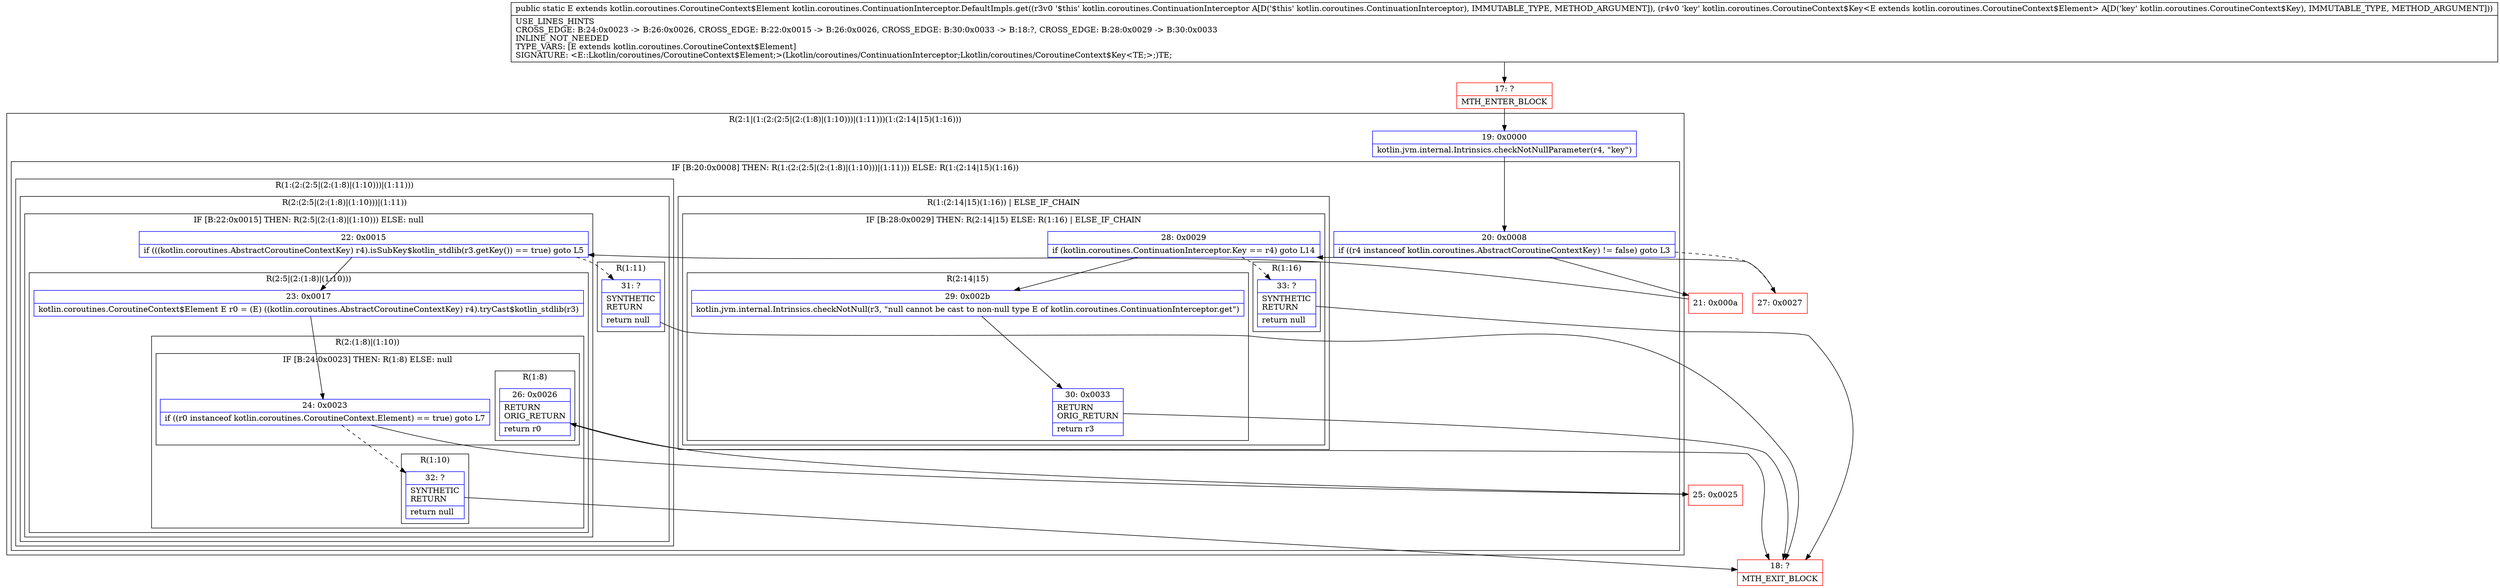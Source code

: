 digraph "CFG forkotlin.coroutines.ContinuationInterceptor.DefaultImpls.get(Lkotlin\/coroutines\/ContinuationInterceptor;Lkotlin\/coroutines\/CoroutineContext$Key;)Lkotlin\/coroutines\/CoroutineContext$Element;" {
subgraph cluster_Region_1221790000 {
label = "R(2:1|(1:(2:(2:5|(2:(1:8)|(1:10)))|(1:11)))(1:(2:14|15)(1:16)))";
node [shape=record,color=blue];
Node_19 [shape=record,label="{19\:\ 0x0000|kotlin.jvm.internal.Intrinsics.checkNotNullParameter(r4, \"key\")\l}"];
subgraph cluster_IfRegion_967098684 {
label = "IF [B:20:0x0008] THEN: R(1:(2:(2:5|(2:(1:8)|(1:10)))|(1:11))) ELSE: R(1:(2:14|15)(1:16))";
node [shape=record,color=blue];
Node_20 [shape=record,label="{20\:\ 0x0008|if ((r4 instanceof kotlin.coroutines.AbstractCoroutineContextKey) != false) goto L3\l}"];
subgraph cluster_Region_1106533400 {
label = "R(1:(2:(2:5|(2:(1:8)|(1:10)))|(1:11)))";
node [shape=record,color=blue];
subgraph cluster_Region_800172373 {
label = "R(2:(2:5|(2:(1:8)|(1:10)))|(1:11))";
node [shape=record,color=blue];
subgraph cluster_IfRegion_2147200794 {
label = "IF [B:22:0x0015] THEN: R(2:5|(2:(1:8)|(1:10))) ELSE: null";
node [shape=record,color=blue];
Node_22 [shape=record,label="{22\:\ 0x0015|if (((kotlin.coroutines.AbstractCoroutineContextKey) r4).isSubKey$kotlin_stdlib(r3.getKey()) == true) goto L5\l}"];
subgraph cluster_Region_880917865 {
label = "R(2:5|(2:(1:8)|(1:10)))";
node [shape=record,color=blue];
Node_23 [shape=record,label="{23\:\ 0x0017|kotlin.coroutines.CoroutineContext$Element E r0 = (E) ((kotlin.coroutines.AbstractCoroutineContextKey) r4).tryCast$kotlin_stdlib(r3)\l}"];
subgraph cluster_Region_1615408376 {
label = "R(2:(1:8)|(1:10))";
node [shape=record,color=blue];
subgraph cluster_IfRegion_618744316 {
label = "IF [B:24:0x0023] THEN: R(1:8) ELSE: null";
node [shape=record,color=blue];
Node_24 [shape=record,label="{24\:\ 0x0023|if ((r0 instanceof kotlin.coroutines.CoroutineContext.Element) == true) goto L7\l}"];
subgraph cluster_Region_880248883 {
label = "R(1:8)";
node [shape=record,color=blue];
Node_26 [shape=record,label="{26\:\ 0x0026|RETURN\lORIG_RETURN\l|return r0\l}"];
}
}
subgraph cluster_Region_54438005 {
label = "R(1:10)";
node [shape=record,color=blue];
Node_32 [shape=record,label="{32\:\ ?|SYNTHETIC\lRETURN\l|return null\l}"];
}
}
}
}
subgraph cluster_Region_568808006 {
label = "R(1:11)";
node [shape=record,color=blue];
Node_31 [shape=record,label="{31\:\ ?|SYNTHETIC\lRETURN\l|return null\l}"];
}
}
}
subgraph cluster_Region_63351327 {
label = "R(1:(2:14|15)(1:16)) | ELSE_IF_CHAIN\l";
node [shape=record,color=blue];
subgraph cluster_IfRegion_717322355 {
label = "IF [B:28:0x0029] THEN: R(2:14|15) ELSE: R(1:16) | ELSE_IF_CHAIN\l";
node [shape=record,color=blue];
Node_28 [shape=record,label="{28\:\ 0x0029|if (kotlin.coroutines.ContinuationInterceptor.Key == r4) goto L14\l}"];
subgraph cluster_Region_1548357726 {
label = "R(2:14|15)";
node [shape=record,color=blue];
Node_29 [shape=record,label="{29\:\ 0x002b|kotlin.jvm.internal.Intrinsics.checkNotNull(r3, \"null cannot be cast to non\-null type E of kotlin.coroutines.ContinuationInterceptor.get\")\l}"];
Node_30 [shape=record,label="{30\:\ 0x0033|RETURN\lORIG_RETURN\l|return r3\l}"];
}
subgraph cluster_Region_1193544947 {
label = "R(1:16)";
node [shape=record,color=blue];
Node_33 [shape=record,label="{33\:\ ?|SYNTHETIC\lRETURN\l|return null\l}"];
}
}
}
}
}
Node_17 [shape=record,color=red,label="{17\:\ ?|MTH_ENTER_BLOCK\l}"];
Node_21 [shape=record,color=red,label="{21\:\ 0x000a}"];
Node_25 [shape=record,color=red,label="{25\:\ 0x0025}"];
Node_18 [shape=record,color=red,label="{18\:\ ?|MTH_EXIT_BLOCK\l}"];
Node_27 [shape=record,color=red,label="{27\:\ 0x0027}"];
MethodNode[shape=record,label="{public static E extends kotlin.coroutines.CoroutineContext$Element kotlin.coroutines.ContinuationInterceptor.DefaultImpls.get((r3v0 '$this' kotlin.coroutines.ContinuationInterceptor A[D('$this' kotlin.coroutines.ContinuationInterceptor), IMMUTABLE_TYPE, METHOD_ARGUMENT]), (r4v0 'key' kotlin.coroutines.CoroutineContext$Key\<E extends kotlin.coroutines.CoroutineContext$Element\> A[D('key' kotlin.coroutines.CoroutineContext$Key), IMMUTABLE_TYPE, METHOD_ARGUMENT]))  | USE_LINES_HINTS\lCROSS_EDGE: B:24:0x0023 \-\> B:26:0x0026, CROSS_EDGE: B:22:0x0015 \-\> B:26:0x0026, CROSS_EDGE: B:30:0x0033 \-\> B:18:?, CROSS_EDGE: B:28:0x0029 \-\> B:30:0x0033\lINLINE_NOT_NEEDED\lTYPE_VARS: [E extends kotlin.coroutines.CoroutineContext$Element]\lSIGNATURE: \<E::Lkotlin\/coroutines\/CoroutineContext$Element;\>(Lkotlin\/coroutines\/ContinuationInterceptor;Lkotlin\/coroutines\/CoroutineContext$Key\<TE;\>;)TE;\l}"];
MethodNode -> Node_17;Node_19 -> Node_20;
Node_20 -> Node_21;
Node_20 -> Node_27[style=dashed];
Node_22 -> Node_23;
Node_22 -> Node_31[style=dashed];
Node_23 -> Node_24;
Node_24 -> Node_25;
Node_24 -> Node_32[style=dashed];
Node_26 -> Node_18;
Node_32 -> Node_18;
Node_31 -> Node_18;
Node_28 -> Node_29;
Node_28 -> Node_33[style=dashed];
Node_29 -> Node_30;
Node_30 -> Node_18;
Node_33 -> Node_18;
Node_17 -> Node_19;
Node_21 -> Node_22;
Node_25 -> Node_26;
Node_27 -> Node_28;
}

